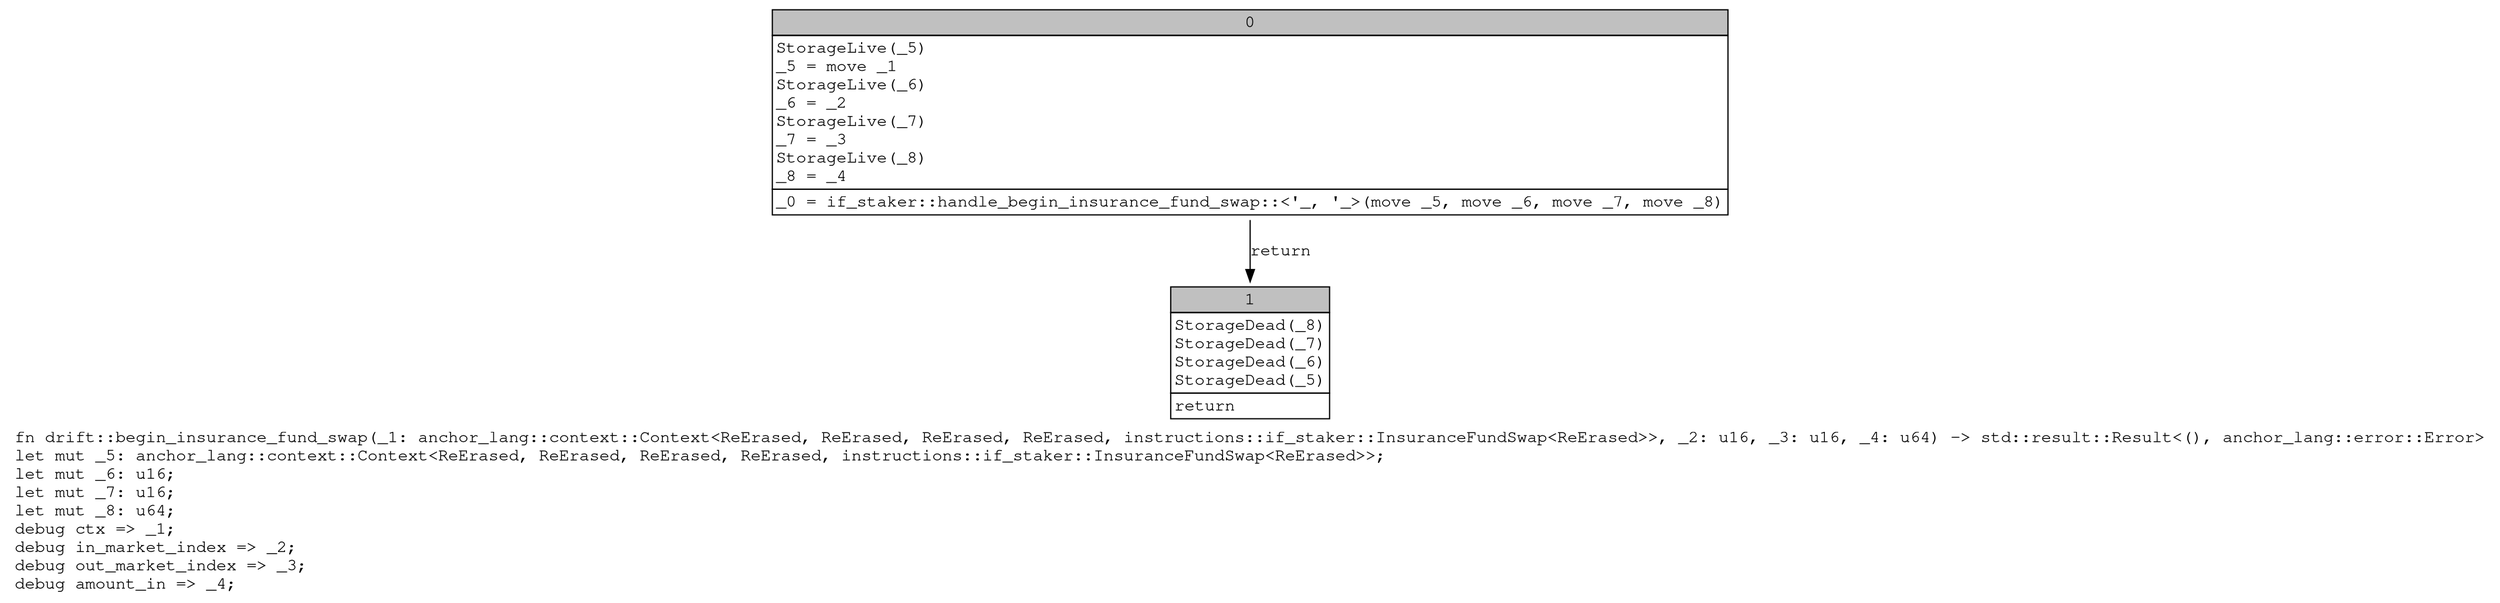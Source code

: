 digraph Mir_0_19992 {
    graph [fontname="Courier, monospace"];
    node [fontname="Courier, monospace"];
    edge [fontname="Courier, monospace"];
    label=<fn drift::begin_insurance_fund_swap(_1: anchor_lang::context::Context&lt;ReErased, ReErased, ReErased, ReErased, instructions::if_staker::InsuranceFundSwap&lt;ReErased&gt;&gt;, _2: u16, _3: u16, _4: u64) -&gt; std::result::Result&lt;(), anchor_lang::error::Error&gt;<br align="left"/>let mut _5: anchor_lang::context::Context&lt;ReErased, ReErased, ReErased, ReErased, instructions::if_staker::InsuranceFundSwap&lt;ReErased&gt;&gt;;<br align="left"/>let mut _6: u16;<br align="left"/>let mut _7: u16;<br align="left"/>let mut _8: u64;<br align="left"/>debug ctx =&gt; _1;<br align="left"/>debug in_market_index =&gt; _2;<br align="left"/>debug out_market_index =&gt; _3;<br align="left"/>debug amount_in =&gt; _4;<br align="left"/>>;
    bb0__0_19992 [shape="none", label=<<table border="0" cellborder="1" cellspacing="0"><tr><td bgcolor="gray" align="center" colspan="1">0</td></tr><tr><td align="left" balign="left">StorageLive(_5)<br/>_5 = move _1<br/>StorageLive(_6)<br/>_6 = _2<br/>StorageLive(_7)<br/>_7 = _3<br/>StorageLive(_8)<br/>_8 = _4<br/></td></tr><tr><td align="left">_0 = if_staker::handle_begin_insurance_fund_swap::&lt;'_, '_&gt;(move _5, move _6, move _7, move _8)</td></tr></table>>];
    bb1__0_19992 [shape="none", label=<<table border="0" cellborder="1" cellspacing="0"><tr><td bgcolor="gray" align="center" colspan="1">1</td></tr><tr><td align="left" balign="left">StorageDead(_8)<br/>StorageDead(_7)<br/>StorageDead(_6)<br/>StorageDead(_5)<br/></td></tr><tr><td align="left">return</td></tr></table>>];
    bb0__0_19992 -> bb1__0_19992 [label="return"];
}
